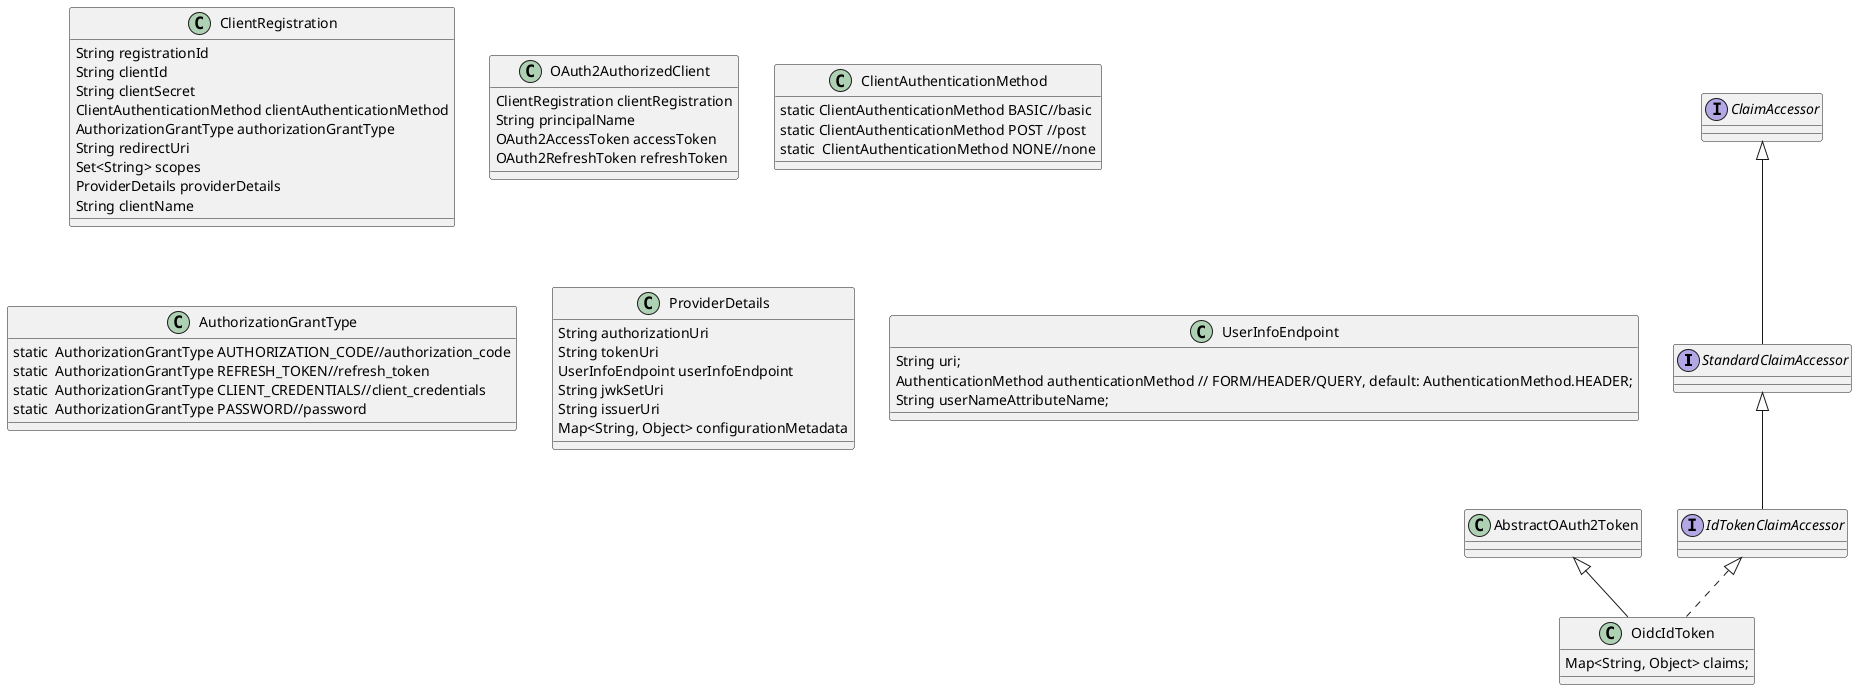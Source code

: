 @startuml
'https://plantuml.com/class-diagram


interface StandardClaimAccessor extends ClaimAccessor

interface IdTokenClaimAccessor extends StandardClaimAccessor

class OidcIdToken extends AbstractOAuth2Token implements IdTokenClaimAccessor {
	Map<String, Object> claims;
}

class ClientRegistration {
    String registrationId
    String clientId
    String clientSecret
    ClientAuthenticationMethod clientAuthenticationMethod
    AuthorizationGrantType authorizationGrantType
    String redirectUri
    Set<String> scopes
    ProviderDetails providerDetails
    String clientName
}

class OAuth2AuthorizedClient{
    ClientRegistration clientRegistration
    String principalName
    OAuth2AccessToken accessToken
    OAuth2RefreshToken refreshToken
}

class ClientAuthenticationMethod {
	static ClientAuthenticationMethod BASIC//basic
	static ClientAuthenticationMethod POST //post
	static  ClientAuthenticationMethod NONE//none
}

class AuthorizationGrantType {
	 static  AuthorizationGrantType AUTHORIZATION_CODE//authorization_code
	 static  AuthorizationGrantType REFRESH_TOKEN//refresh_token
	 static  AuthorizationGrantType CLIENT_CREDENTIALS//client_credentials
	 static  AuthorizationGrantType PASSWORD//password
}

class ProviderDetails {
 String authorizationUri
 String tokenUri
 UserInfoEndpoint userInfoEndpoint
 String jwkSetUri
 String issuerUri
 Map<String, Object> configurationMetadata 
}	

class UserInfoEndpoint {
String uri;
AuthenticationMethod authenticationMethod // FORM/HEADER/QUERY, default: AuthenticationMethod.HEADER;
String userNameAttributeName;	
}

@enduml